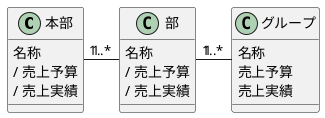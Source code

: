 @startuml

class 本部 {
    名称
    / 売上予算
    / 売上実績
}


class 部 {
    名称
    / 売上予算
    / 売上実績
}

class グループ {
    名称
    売上予算
    売上実績
}

本部 "1"-"1..*" 部
部 "1"-"1..*" グループ


@enduml